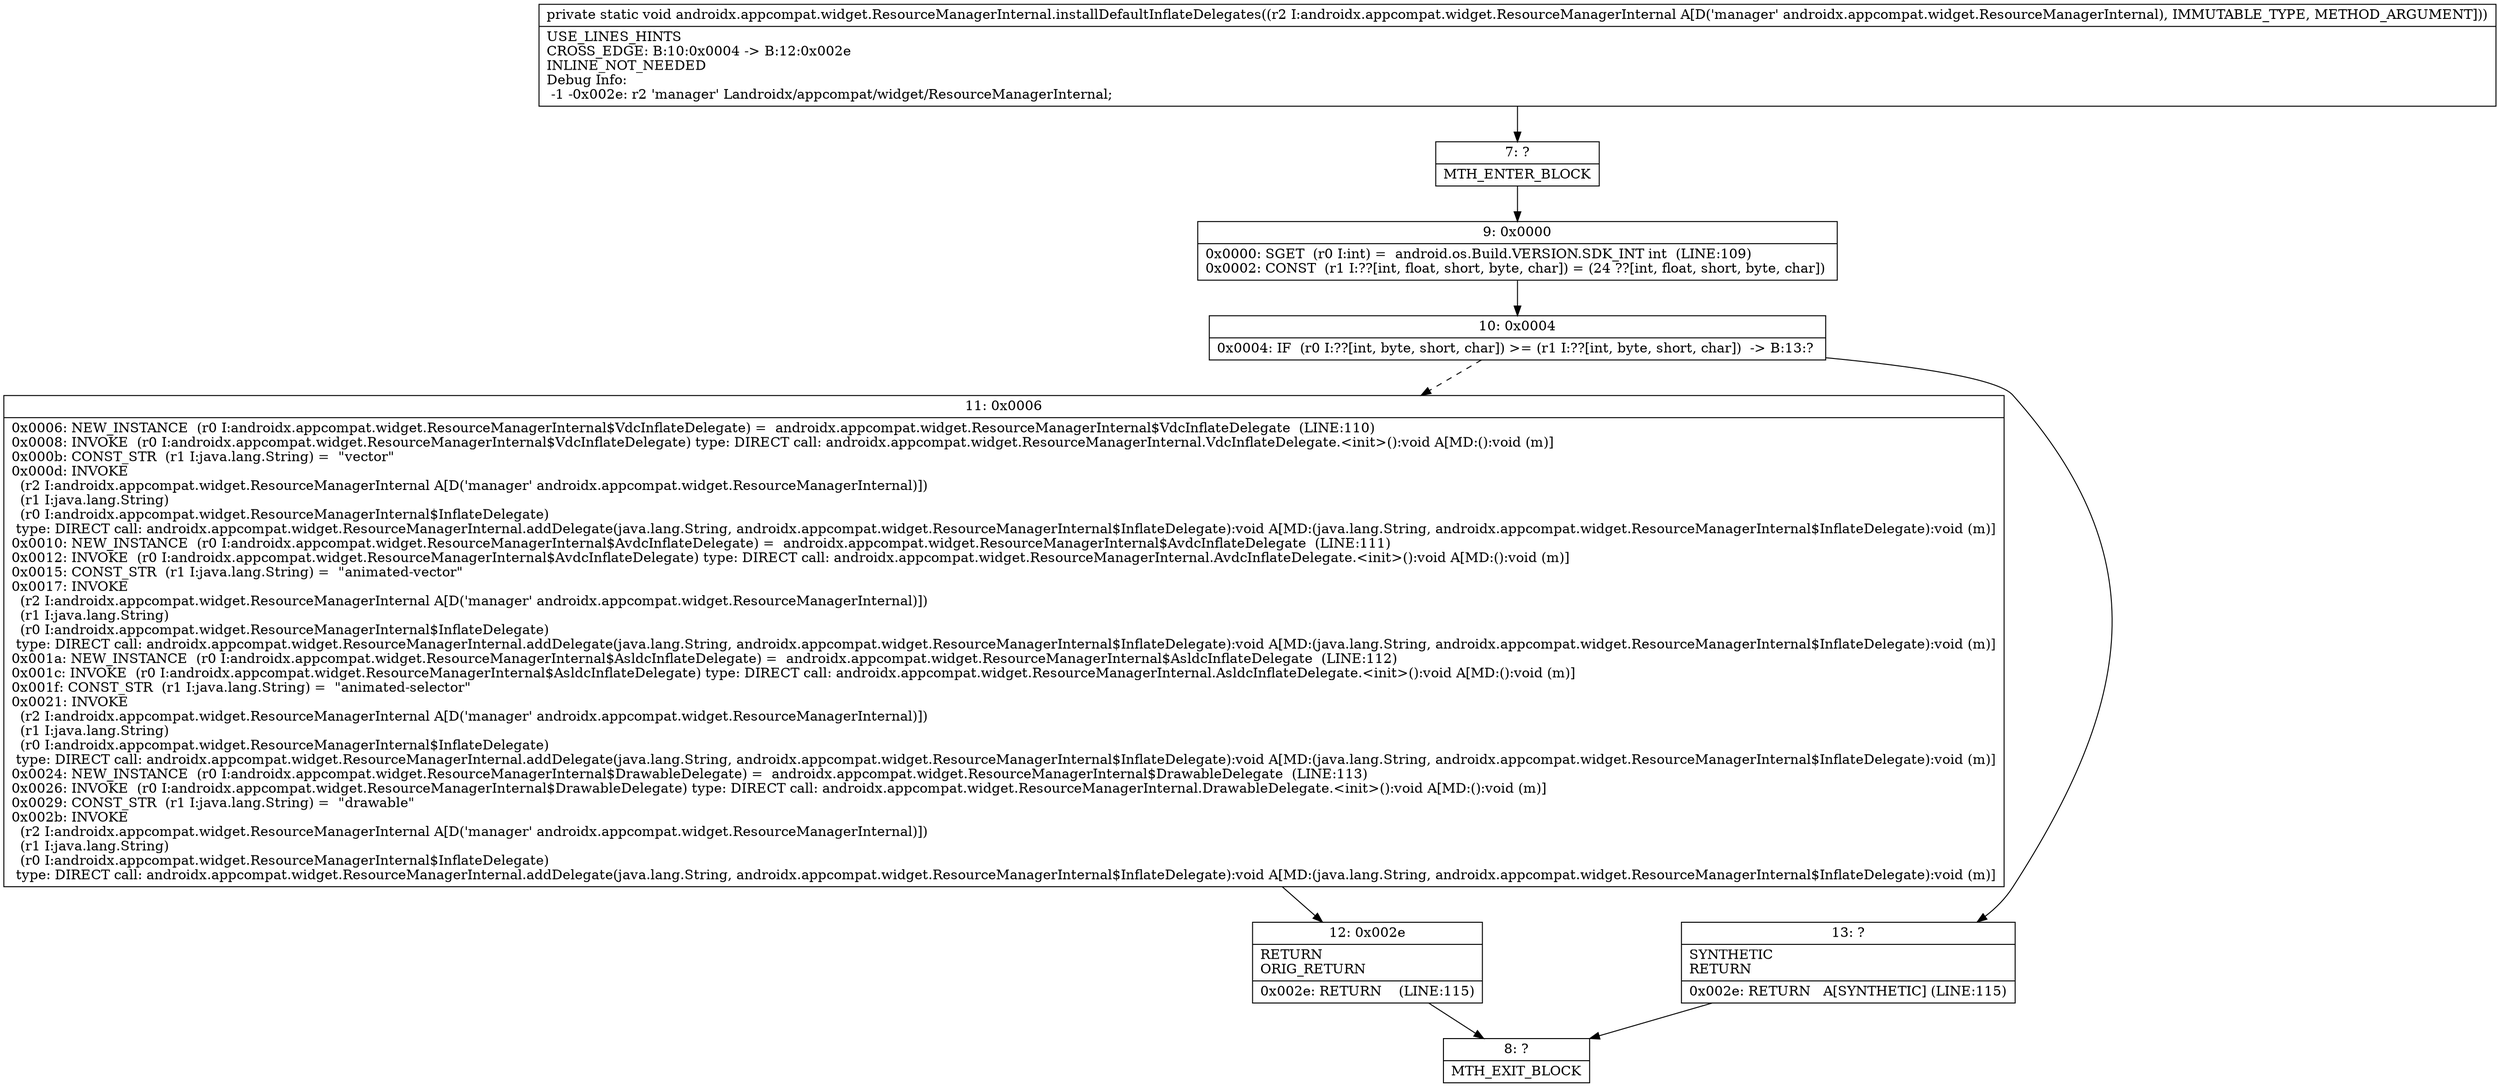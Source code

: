 digraph "CFG forandroidx.appcompat.widget.ResourceManagerInternal.installDefaultInflateDelegates(Landroidx\/appcompat\/widget\/ResourceManagerInternal;)V" {
Node_7 [shape=record,label="{7\:\ ?|MTH_ENTER_BLOCK\l}"];
Node_9 [shape=record,label="{9\:\ 0x0000|0x0000: SGET  (r0 I:int) =  android.os.Build.VERSION.SDK_INT int  (LINE:109)\l0x0002: CONST  (r1 I:??[int, float, short, byte, char]) = (24 ??[int, float, short, byte, char]) \l}"];
Node_10 [shape=record,label="{10\:\ 0x0004|0x0004: IF  (r0 I:??[int, byte, short, char]) \>= (r1 I:??[int, byte, short, char])  \-\> B:13:? \l}"];
Node_11 [shape=record,label="{11\:\ 0x0006|0x0006: NEW_INSTANCE  (r0 I:androidx.appcompat.widget.ResourceManagerInternal$VdcInflateDelegate) =  androidx.appcompat.widget.ResourceManagerInternal$VdcInflateDelegate  (LINE:110)\l0x0008: INVOKE  (r0 I:androidx.appcompat.widget.ResourceManagerInternal$VdcInflateDelegate) type: DIRECT call: androidx.appcompat.widget.ResourceManagerInternal.VdcInflateDelegate.\<init\>():void A[MD:():void (m)]\l0x000b: CONST_STR  (r1 I:java.lang.String) =  \"vector\" \l0x000d: INVOKE  \l  (r2 I:androidx.appcompat.widget.ResourceManagerInternal A[D('manager' androidx.appcompat.widget.ResourceManagerInternal)])\l  (r1 I:java.lang.String)\l  (r0 I:androidx.appcompat.widget.ResourceManagerInternal$InflateDelegate)\l type: DIRECT call: androidx.appcompat.widget.ResourceManagerInternal.addDelegate(java.lang.String, androidx.appcompat.widget.ResourceManagerInternal$InflateDelegate):void A[MD:(java.lang.String, androidx.appcompat.widget.ResourceManagerInternal$InflateDelegate):void (m)]\l0x0010: NEW_INSTANCE  (r0 I:androidx.appcompat.widget.ResourceManagerInternal$AvdcInflateDelegate) =  androidx.appcompat.widget.ResourceManagerInternal$AvdcInflateDelegate  (LINE:111)\l0x0012: INVOKE  (r0 I:androidx.appcompat.widget.ResourceManagerInternal$AvdcInflateDelegate) type: DIRECT call: androidx.appcompat.widget.ResourceManagerInternal.AvdcInflateDelegate.\<init\>():void A[MD:():void (m)]\l0x0015: CONST_STR  (r1 I:java.lang.String) =  \"animated\-vector\" \l0x0017: INVOKE  \l  (r2 I:androidx.appcompat.widget.ResourceManagerInternal A[D('manager' androidx.appcompat.widget.ResourceManagerInternal)])\l  (r1 I:java.lang.String)\l  (r0 I:androidx.appcompat.widget.ResourceManagerInternal$InflateDelegate)\l type: DIRECT call: androidx.appcompat.widget.ResourceManagerInternal.addDelegate(java.lang.String, androidx.appcompat.widget.ResourceManagerInternal$InflateDelegate):void A[MD:(java.lang.String, androidx.appcompat.widget.ResourceManagerInternal$InflateDelegate):void (m)]\l0x001a: NEW_INSTANCE  (r0 I:androidx.appcompat.widget.ResourceManagerInternal$AsldcInflateDelegate) =  androidx.appcompat.widget.ResourceManagerInternal$AsldcInflateDelegate  (LINE:112)\l0x001c: INVOKE  (r0 I:androidx.appcompat.widget.ResourceManagerInternal$AsldcInflateDelegate) type: DIRECT call: androidx.appcompat.widget.ResourceManagerInternal.AsldcInflateDelegate.\<init\>():void A[MD:():void (m)]\l0x001f: CONST_STR  (r1 I:java.lang.String) =  \"animated\-selector\" \l0x0021: INVOKE  \l  (r2 I:androidx.appcompat.widget.ResourceManagerInternal A[D('manager' androidx.appcompat.widget.ResourceManagerInternal)])\l  (r1 I:java.lang.String)\l  (r0 I:androidx.appcompat.widget.ResourceManagerInternal$InflateDelegate)\l type: DIRECT call: androidx.appcompat.widget.ResourceManagerInternal.addDelegate(java.lang.String, androidx.appcompat.widget.ResourceManagerInternal$InflateDelegate):void A[MD:(java.lang.String, androidx.appcompat.widget.ResourceManagerInternal$InflateDelegate):void (m)]\l0x0024: NEW_INSTANCE  (r0 I:androidx.appcompat.widget.ResourceManagerInternal$DrawableDelegate) =  androidx.appcompat.widget.ResourceManagerInternal$DrawableDelegate  (LINE:113)\l0x0026: INVOKE  (r0 I:androidx.appcompat.widget.ResourceManagerInternal$DrawableDelegate) type: DIRECT call: androidx.appcompat.widget.ResourceManagerInternal.DrawableDelegate.\<init\>():void A[MD:():void (m)]\l0x0029: CONST_STR  (r1 I:java.lang.String) =  \"drawable\" \l0x002b: INVOKE  \l  (r2 I:androidx.appcompat.widget.ResourceManagerInternal A[D('manager' androidx.appcompat.widget.ResourceManagerInternal)])\l  (r1 I:java.lang.String)\l  (r0 I:androidx.appcompat.widget.ResourceManagerInternal$InflateDelegate)\l type: DIRECT call: androidx.appcompat.widget.ResourceManagerInternal.addDelegate(java.lang.String, androidx.appcompat.widget.ResourceManagerInternal$InflateDelegate):void A[MD:(java.lang.String, androidx.appcompat.widget.ResourceManagerInternal$InflateDelegate):void (m)]\l}"];
Node_12 [shape=record,label="{12\:\ 0x002e|RETURN\lORIG_RETURN\l|0x002e: RETURN    (LINE:115)\l}"];
Node_8 [shape=record,label="{8\:\ ?|MTH_EXIT_BLOCK\l}"];
Node_13 [shape=record,label="{13\:\ ?|SYNTHETIC\lRETURN\l|0x002e: RETURN   A[SYNTHETIC] (LINE:115)\l}"];
MethodNode[shape=record,label="{private static void androidx.appcompat.widget.ResourceManagerInternal.installDefaultInflateDelegates((r2 I:androidx.appcompat.widget.ResourceManagerInternal A[D('manager' androidx.appcompat.widget.ResourceManagerInternal), IMMUTABLE_TYPE, METHOD_ARGUMENT]))  | USE_LINES_HINTS\lCROSS_EDGE: B:10:0x0004 \-\> B:12:0x002e\lINLINE_NOT_NEEDED\lDebug Info:\l  \-1 \-0x002e: r2 'manager' Landroidx\/appcompat\/widget\/ResourceManagerInternal;\l}"];
MethodNode -> Node_7;Node_7 -> Node_9;
Node_9 -> Node_10;
Node_10 -> Node_11[style=dashed];
Node_10 -> Node_13;
Node_11 -> Node_12;
Node_12 -> Node_8;
Node_13 -> Node_8;
}

